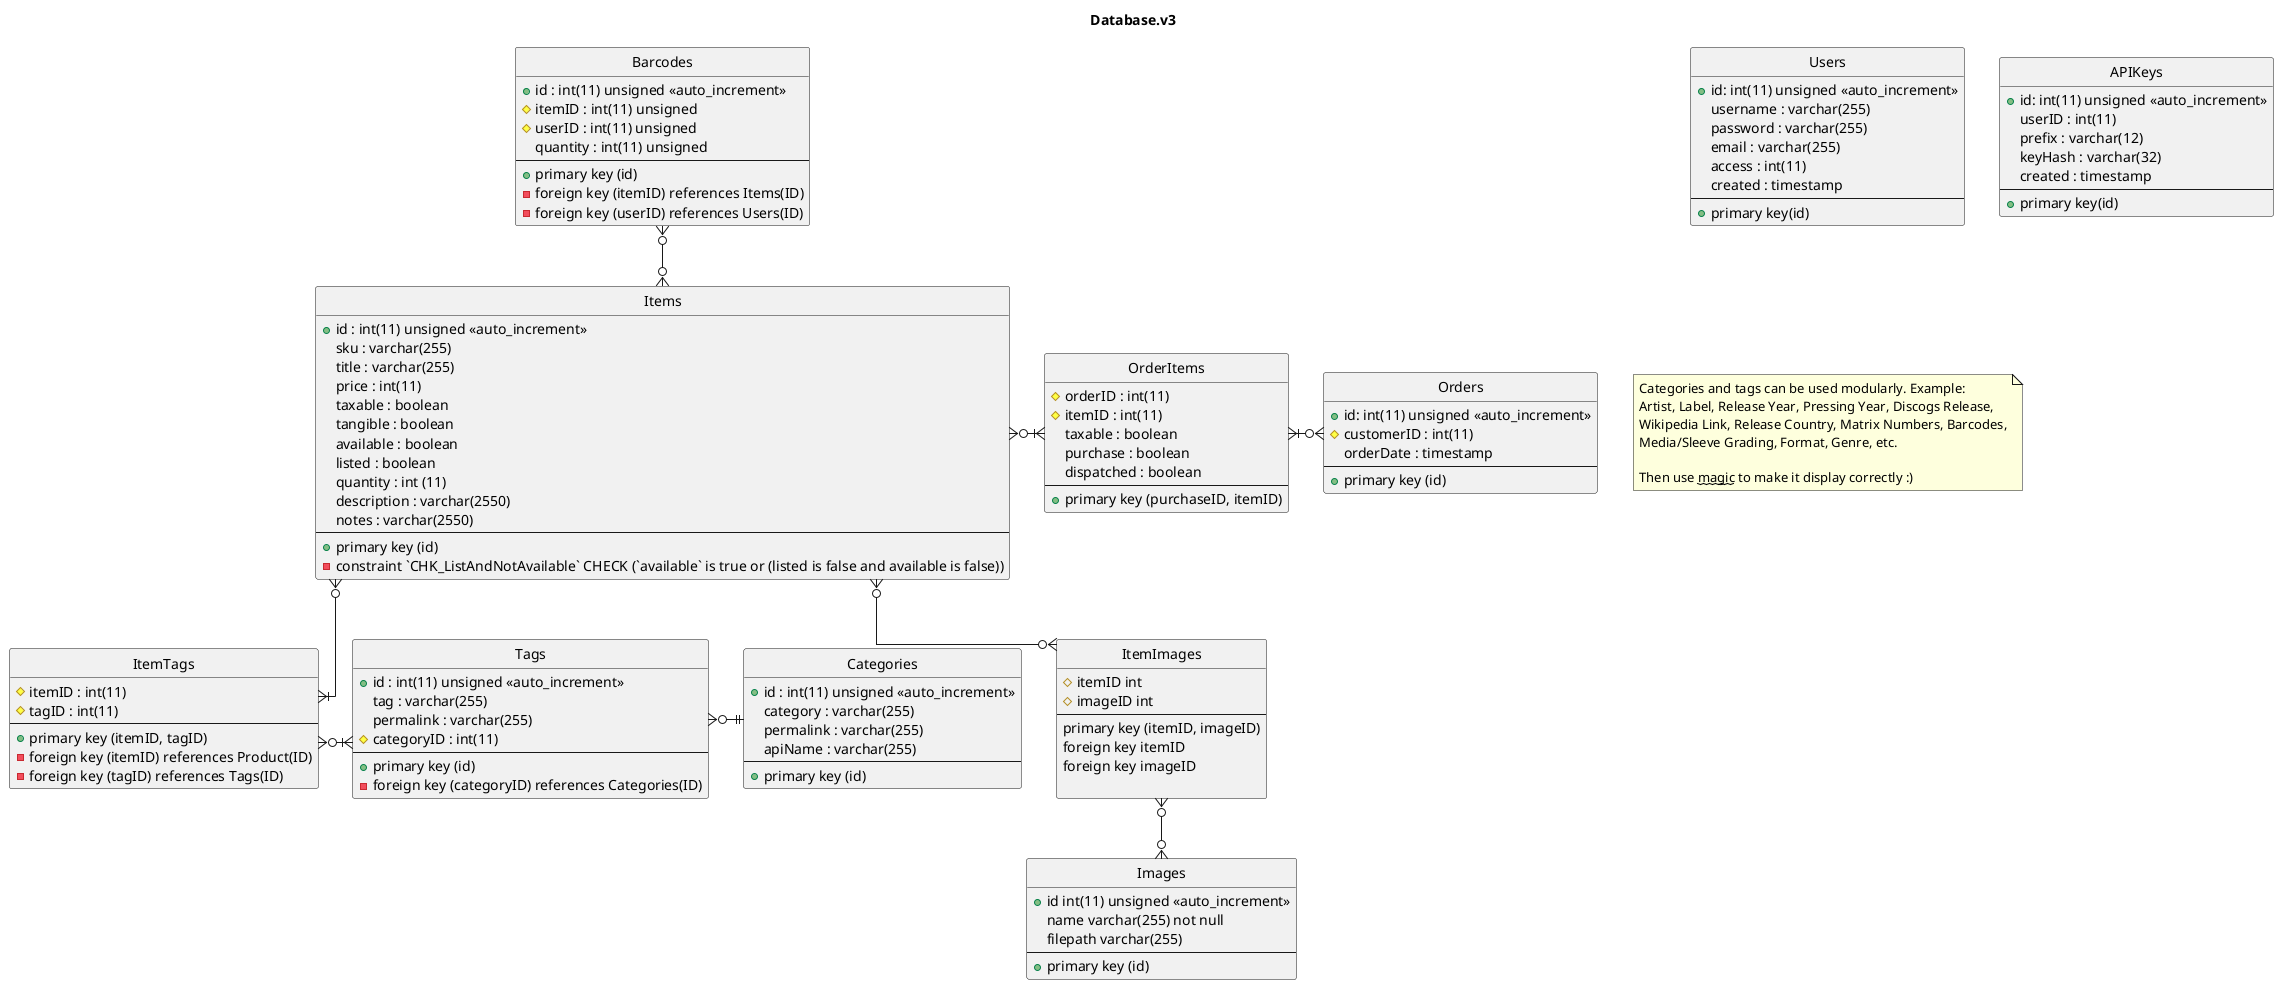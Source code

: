 ```plantuml

@startuml
' 
' hide circles and make right angles
hide circle
skinparam linetype ortho
'skinparam linetype polyline



' Product - main focus of the diagrams
entity Items {
    + id : int(11) unsigned <<auto_increment>>
    sku : varchar(255)
    title : varchar(255)
    'buyPrice : int(11)
    price : int(11)
    taxable : boolean
    tangible : boolean
    'bin : varchar(255)
    available : boolean
    listed : boolean
    quantity : int (11)
    description : varchar(2550)
    notes : varchar(2550)
    --
    + primary key (id)
    - constraint `CHK_ListAndNotAvailable` CHECK (`available` is true or (listed is false and available is false))
}

entity Tags {
    + id : int(11) unsigned <<auto_increment>>
    tag : varchar(255)
    permalink : varchar(255)
    # categoryID : int(11)
    --
    + primary key (id)
    - foreign key (categoryID) references Categories(ID)
}

entity Categories {
    + id : int(11) unsigned <<auto_increment>>
    category : varchar(255)
    permalink : varchar(255)
    apiName : varchar(255)
    --
    + primary key (id)
}

' associative tables - tags and categories

entity ItemTags {
    '+ id : int(11) unsigned <<auto_increment>>
    # itemID : int(11)
    # tagID : int(11)
    --
    '- primary key (id)
    + primary key (itemID, tagID)
    - foreign key (itemID) references Product(ID)
    - foreign key (tagID) references Tags(ID)
}


''' users
entity Users {
    + id: int(11) unsigned <<auto_increment>>
    username : varchar(255)
    password : varchar(255)
    email : varchar(255)
    access : int(11)
    created : timestamp
    'lastLogin : timestamp 'make part of logs 
    --
    + primary key(id)
}
''' users' api keys
entity APIKeys {
    + id: int(11) unsigned <<auto_increment>>
    userID : int(11)
    prefix : varchar(12)
    keyHash : varchar(32)
    created : timestamp
    'lastLogin : timestamp 'make part of logs 
    --
    + primary key(id)
}


/''' expenses
entity Purchases {
    + id: int(11) unsigned <<auto_increment>>
    # supplierID : int(11)
    purchaseDate : timestamp
    ---
    + primary key (id)
}

entity PurchaseItems {
    # purchaseID : int(11)
    # itemID : int(11)
    cost : int(11)
    taxable : boolean
    received : boolean
    ---
    + primary key (purchaseID, itemID)
}
'/


''' expenses
entity Orders {
    + id: int(11) unsigned <<auto_increment>>
    # customerID : int(11)
    orderDate : timestamp 
    ---
    + primary key (id)
}

entity OrderItems {
    # orderID : int(11)
    # itemID : int(11)
    'price : int(11)
    taxable : boolean
    purchase : boolean
    dispatched : boolean
    ---
    + primary key (purchaseID, itemID)
}

''' barcoding
entity Barcodes {
    + id : int(11) unsigned <<auto_increment>>
    # itemID : int(11) unsigned
    # userID : int(11) unsigned
    quantity : int(11) unsigned
    ---
    + primary key (id)
    - foreign key (itemID) references Items(ID)
    - foreign key (userID) references Users(ID)
}

''' images
entity Images {
    + id int(11) unsigned <<auto_increment>>
    name varchar(255) not null
    filepath varchar(255)
    ---
    + primary key (id)
}

entity ItemImages {
    # itemID int
    # imageID int
    ---
    primary key (itemID, imageID)
    foreign key itemID
    foreign key imageID
    
}

' product can have zero or more tags
Items }o--|{ ItemTags
ItemTags }o-right-|{ Tags
' tags belong to one or more categories
Tags }o-right-|| Categories
' items are purchased inbound
'Items }o-right-|{ PurchaseItems
'PurchaseItems }|-right-o{ Purchases
' items are ordered outbound
Items }o-right-|{ OrderItems
OrderItems }|-right-o{ Orders

' barcode printing
Items }o-up-o{ Barcodes

' images
Items }o--o{ ItemImages
ItemImages }o--o{ Images

'formatting
'OrderItems -[hidden]- PurchaseItems



note as N1
    Categories and tags can be used modularly. Example:
    Artist, Label, Release Year, Pressing Year, Discogs Release,
    Wikipedia Link, Release Country, Matrix Numbers, Barcodes,
    Media/Sleeve Grading, Format, Genre, etc.
    
    Then use ~~magic~~ to make it display correctly :)
end note



/'
entity Labels {
    + id: int(11) unsigned <<auto_increment>>
    name : varchar(255)
    --
    - primary key(id)
}

' labels have one or more products
Product ||--o{ Labels
*/
entity Caategories {
    + id: int(11) unsigned <<auto_increment>>
    categoryName : varchar(255)
    --
    - primary key(id)
}
'/

title Database.v3

@enduml
```